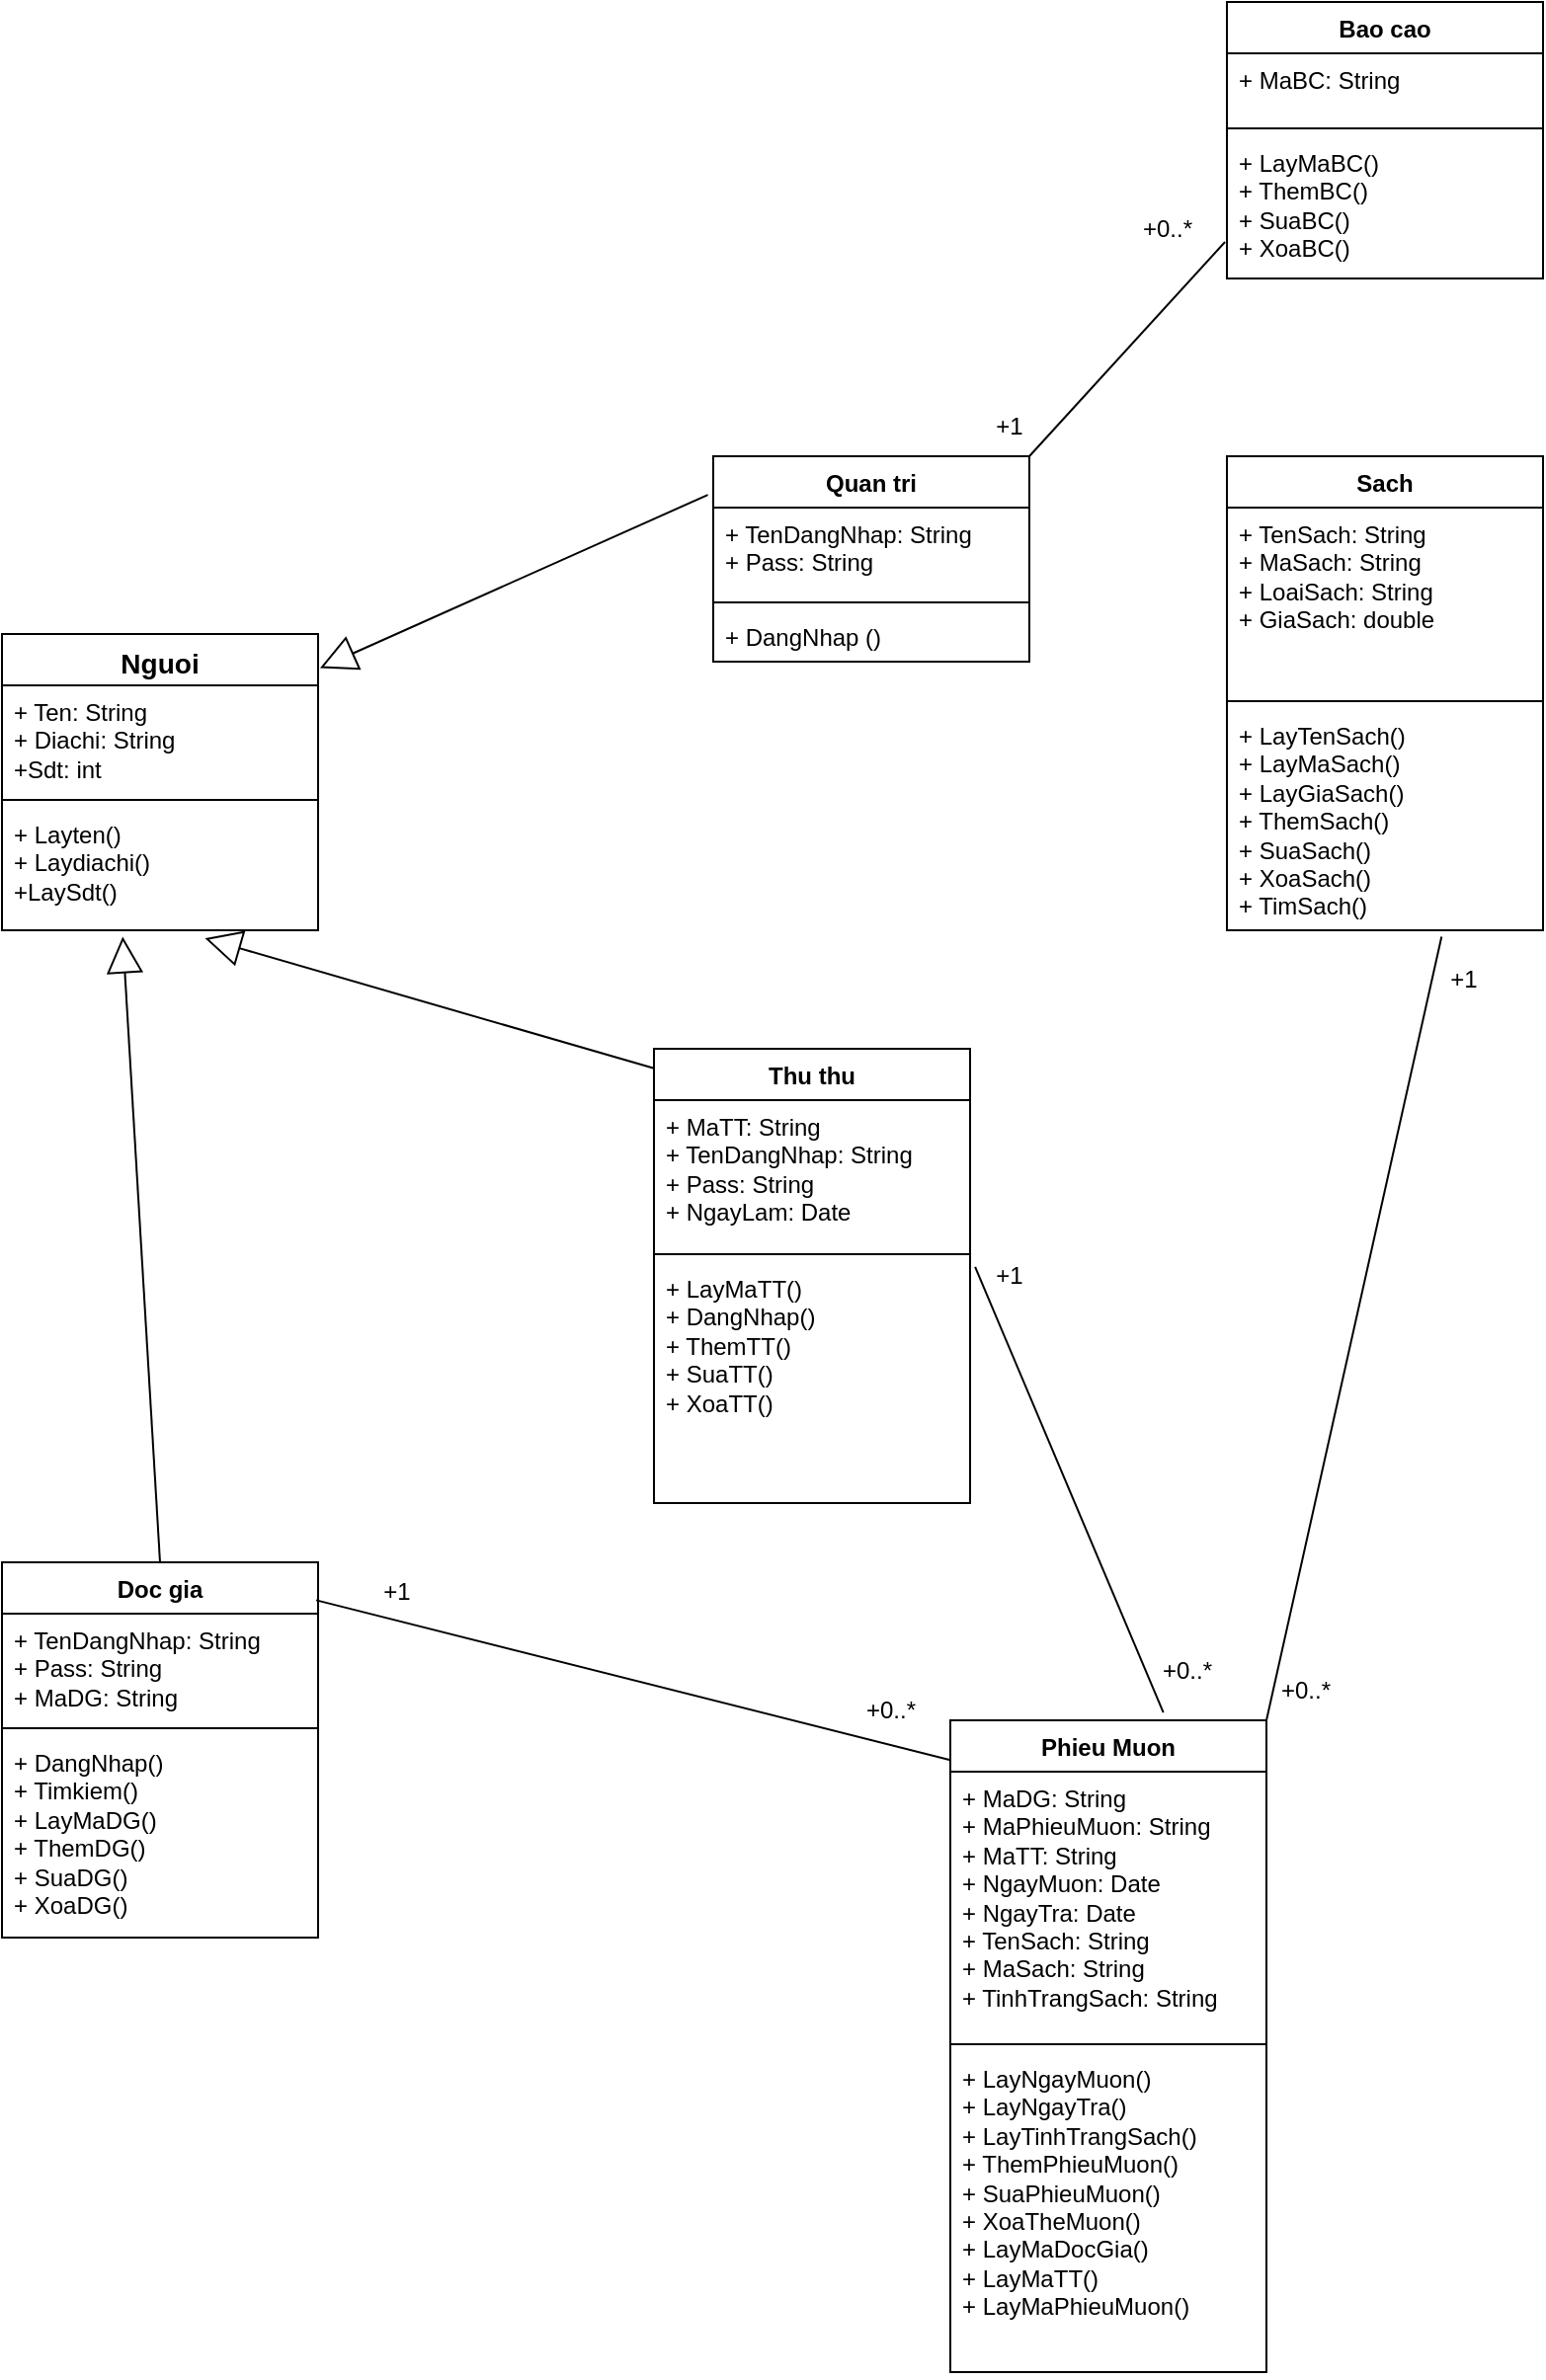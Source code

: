 <mxfile version="28.2.3">
  <diagram name="Trang-1" id="AEQP5JBtqzU2_EXh_gh1">
    <mxGraphModel dx="1708" dy="1918" grid="1" gridSize="10" guides="1" tooltips="1" connect="1" arrows="1" fold="1" page="1" pageScale="1" pageWidth="827" pageHeight="1169" math="0" shadow="0">
      <root>
        <mxCell id="0" />
        <mxCell id="1" parent="0" />
        <mxCell id="8OcR8uSshYEJczTQcEPB-1" value="&lt;span style=&quot;font-size: 14px;&quot;&gt;Nguoi&lt;/span&gt;" style="swimlane;fontStyle=1;align=center;verticalAlign=top;childLayout=stackLayout;horizontal=1;startSize=26;horizontalStack=0;resizeParent=1;resizeParentMax=0;resizeLast=0;collapsible=1;marginBottom=0;whiteSpace=wrap;html=1;" parent="1" vertex="1">
          <mxGeometry x="80" y="-150" width="160" height="150" as="geometry" />
        </mxCell>
        <mxCell id="8OcR8uSshYEJczTQcEPB-2" value="+ Ten: String&lt;div&gt;+ Diachi: String&amp;nbsp;&lt;/div&gt;&lt;div&gt;+Sdt: int&lt;/div&gt;" style="text;strokeColor=none;fillColor=none;align=left;verticalAlign=top;spacingLeft=4;spacingRight=4;overflow=hidden;rotatable=0;points=[[0,0.5],[1,0.5]];portConstraint=eastwest;whiteSpace=wrap;html=1;" parent="8OcR8uSshYEJczTQcEPB-1" vertex="1">
          <mxGeometry y="26" width="160" height="54" as="geometry" />
        </mxCell>
        <mxCell id="8OcR8uSshYEJczTQcEPB-3" value="" style="line;strokeWidth=1;fillColor=none;align=left;verticalAlign=middle;spacingTop=-1;spacingLeft=3;spacingRight=3;rotatable=0;labelPosition=right;points=[];portConstraint=eastwest;strokeColor=inherit;" parent="8OcR8uSshYEJczTQcEPB-1" vertex="1">
          <mxGeometry y="80" width="160" height="8" as="geometry" />
        </mxCell>
        <mxCell id="8OcR8uSshYEJczTQcEPB-4" value="+ Layten()&lt;div&gt;+ Laydiachi()&lt;/div&gt;&lt;div&gt;+LaySdt()&lt;br&gt;&lt;div&gt;&lt;br&gt;&lt;/div&gt;&lt;div&gt;&lt;br&gt;&lt;/div&gt;&lt;/div&gt;" style="text;strokeColor=none;fillColor=none;align=left;verticalAlign=top;spacingLeft=4;spacingRight=4;overflow=hidden;rotatable=0;points=[[0,0.5],[1,0.5]];portConstraint=eastwest;whiteSpace=wrap;html=1;" parent="8OcR8uSshYEJczTQcEPB-1" vertex="1">
          <mxGeometry y="88" width="160" height="62" as="geometry" />
        </mxCell>
        <mxCell id="8OcR8uSshYEJczTQcEPB-5" value="Doc gia" style="swimlane;fontStyle=1;align=center;verticalAlign=top;childLayout=stackLayout;horizontal=1;startSize=26;horizontalStack=0;resizeParent=1;resizeParentMax=0;resizeLast=0;collapsible=1;marginBottom=0;whiteSpace=wrap;html=1;" parent="1" vertex="1">
          <mxGeometry x="80" y="320" width="160" height="190" as="geometry" />
        </mxCell>
        <mxCell id="8OcR8uSshYEJczTQcEPB-6" value="+ TenDangNhap: String&lt;div&gt;+ Pass: String&lt;/div&gt;&lt;div&gt;+ MaDG: String&lt;/div&gt;" style="text;strokeColor=none;fillColor=none;align=left;verticalAlign=top;spacingLeft=4;spacingRight=4;overflow=hidden;rotatable=0;points=[[0,0.5],[1,0.5]];portConstraint=eastwest;whiteSpace=wrap;html=1;" parent="8OcR8uSshYEJczTQcEPB-5" vertex="1">
          <mxGeometry y="26" width="160" height="54" as="geometry" />
        </mxCell>
        <mxCell id="8OcR8uSshYEJczTQcEPB-7" value="" style="line;strokeWidth=1;fillColor=none;align=left;verticalAlign=middle;spacingTop=-1;spacingLeft=3;spacingRight=3;rotatable=0;labelPosition=right;points=[];portConstraint=eastwest;strokeColor=inherit;" parent="8OcR8uSshYEJczTQcEPB-5" vertex="1">
          <mxGeometry y="80" width="160" height="8" as="geometry" />
        </mxCell>
        <mxCell id="8OcR8uSshYEJczTQcEPB-8" value="+ DangNhap()&lt;div&gt;+ Timkiem()&lt;/div&gt;&lt;div&gt;+ LayMaDG()&lt;/div&gt;&lt;div&gt;+ ThemDG()&lt;/div&gt;&lt;div&gt;+ SuaDG()&lt;/div&gt;&lt;div&gt;+ XoaDG()&lt;/div&gt;" style="text;strokeColor=none;fillColor=none;align=left;verticalAlign=top;spacingLeft=4;spacingRight=4;overflow=hidden;rotatable=0;points=[[0,0.5],[1,0.5]];portConstraint=eastwest;whiteSpace=wrap;html=1;" parent="8OcR8uSshYEJczTQcEPB-5" vertex="1">
          <mxGeometry y="88" width="160" height="102" as="geometry" />
        </mxCell>
        <mxCell id="8OcR8uSshYEJczTQcEPB-9" value="Quan tri" style="swimlane;fontStyle=1;align=center;verticalAlign=top;childLayout=stackLayout;horizontal=1;startSize=26;horizontalStack=0;resizeParent=1;resizeParentMax=0;resizeLast=0;collapsible=1;marginBottom=0;whiteSpace=wrap;html=1;" parent="1" vertex="1">
          <mxGeometry x="440" y="-240" width="160" height="104" as="geometry" />
        </mxCell>
        <mxCell id="8OcR8uSshYEJczTQcEPB-10" value="+ TenDangNhap: String&lt;div&gt;+ Pass: String&lt;/div&gt;" style="text;strokeColor=none;fillColor=none;align=left;verticalAlign=top;spacingLeft=4;spacingRight=4;overflow=hidden;rotatable=0;points=[[0,0.5],[1,0.5]];portConstraint=eastwest;whiteSpace=wrap;html=1;" parent="8OcR8uSshYEJczTQcEPB-9" vertex="1">
          <mxGeometry y="26" width="160" height="44" as="geometry" />
        </mxCell>
        <mxCell id="8OcR8uSshYEJczTQcEPB-11" value="" style="line;strokeWidth=1;fillColor=none;align=left;verticalAlign=middle;spacingTop=-1;spacingLeft=3;spacingRight=3;rotatable=0;labelPosition=right;points=[];portConstraint=eastwest;strokeColor=inherit;" parent="8OcR8uSshYEJczTQcEPB-9" vertex="1">
          <mxGeometry y="70" width="160" height="8" as="geometry" />
        </mxCell>
        <mxCell id="8OcR8uSshYEJczTQcEPB-12" value="+ DangNhap ()" style="text;strokeColor=none;fillColor=none;align=left;verticalAlign=top;spacingLeft=4;spacingRight=4;overflow=hidden;rotatable=0;points=[[0,0.5],[1,0.5]];portConstraint=eastwest;whiteSpace=wrap;html=1;" parent="8OcR8uSshYEJczTQcEPB-9" vertex="1">
          <mxGeometry y="78" width="160" height="26" as="geometry" />
        </mxCell>
        <mxCell id="8OcR8uSshYEJczTQcEPB-13" value="Thu thu" style="swimlane;fontStyle=1;align=center;verticalAlign=top;childLayout=stackLayout;horizontal=1;startSize=26;horizontalStack=0;resizeParent=1;resizeParentMax=0;resizeLast=0;collapsible=1;marginBottom=0;whiteSpace=wrap;html=1;" parent="1" vertex="1">
          <mxGeometry x="410" y="60" width="160" height="230" as="geometry" />
        </mxCell>
        <mxCell id="8OcR8uSshYEJczTQcEPB-14" value="+ MaTT: String&lt;div&gt;+ TenDangNhap: String&lt;/div&gt;&lt;div&gt;+ Pass: String&lt;/div&gt;&lt;div&gt;+ NgayLam: Date&lt;/div&gt;" style="text;strokeColor=none;fillColor=none;align=left;verticalAlign=top;spacingLeft=4;spacingRight=4;overflow=hidden;rotatable=0;points=[[0,0.5],[1,0.5]];portConstraint=eastwest;whiteSpace=wrap;html=1;" parent="8OcR8uSshYEJczTQcEPB-13" vertex="1">
          <mxGeometry y="26" width="160" height="74" as="geometry" />
        </mxCell>
        <mxCell id="8OcR8uSshYEJczTQcEPB-15" value="" style="line;strokeWidth=1;fillColor=none;align=left;verticalAlign=middle;spacingTop=-1;spacingLeft=3;spacingRight=3;rotatable=0;labelPosition=right;points=[];portConstraint=eastwest;strokeColor=inherit;" parent="8OcR8uSshYEJczTQcEPB-13" vertex="1">
          <mxGeometry y="100" width="160" height="8" as="geometry" />
        </mxCell>
        <mxCell id="8OcR8uSshYEJczTQcEPB-16" value="+ LayMaTT()&lt;div&gt;+ DangNhap()&lt;/div&gt;&lt;div&gt;+ ThemTT()&lt;/div&gt;&lt;div&gt;+ SuaTT()&lt;/div&gt;&lt;div&gt;+ XoaTT()&lt;/div&gt;" style="text;strokeColor=none;fillColor=none;align=left;verticalAlign=top;spacingLeft=4;spacingRight=4;overflow=hidden;rotatable=0;points=[[0,0.5],[1,0.5]];portConstraint=eastwest;whiteSpace=wrap;html=1;" parent="8OcR8uSshYEJczTQcEPB-13" vertex="1">
          <mxGeometry y="108" width="160" height="122" as="geometry" />
        </mxCell>
        <mxCell id="8OcR8uSshYEJczTQcEPB-17" value="Sach" style="swimlane;fontStyle=1;align=center;verticalAlign=top;childLayout=stackLayout;horizontal=1;startSize=26;horizontalStack=0;resizeParent=1;resizeParentMax=0;resizeLast=0;collapsible=1;marginBottom=0;whiteSpace=wrap;html=1;" parent="1" vertex="1">
          <mxGeometry x="700" y="-240" width="160" height="240" as="geometry" />
        </mxCell>
        <mxCell id="8OcR8uSshYEJczTQcEPB-18" value="+ TenSach: String&lt;div&gt;+ MaSach: String&lt;/div&gt;&lt;div&gt;+ LoaiSach: String&lt;/div&gt;&lt;div&gt;+ GiaSach: double&lt;/div&gt;" style="text;strokeColor=none;fillColor=none;align=left;verticalAlign=top;spacingLeft=4;spacingRight=4;overflow=hidden;rotatable=0;points=[[0,0.5],[1,0.5]];portConstraint=eastwest;whiteSpace=wrap;html=1;" parent="8OcR8uSshYEJczTQcEPB-17" vertex="1">
          <mxGeometry y="26" width="160" height="94" as="geometry" />
        </mxCell>
        <mxCell id="8OcR8uSshYEJczTQcEPB-19" value="" style="line;strokeWidth=1;fillColor=none;align=left;verticalAlign=middle;spacingTop=-1;spacingLeft=3;spacingRight=3;rotatable=0;labelPosition=right;points=[];portConstraint=eastwest;strokeColor=inherit;" parent="8OcR8uSshYEJczTQcEPB-17" vertex="1">
          <mxGeometry y="120" width="160" height="8" as="geometry" />
        </mxCell>
        <mxCell id="8OcR8uSshYEJczTQcEPB-20" value="+ LayTenSach()&lt;div&gt;+ LayMaSach()&lt;/div&gt;&lt;div&gt;+ LayGiaSach()&lt;/div&gt;&lt;div&gt;+ ThemSach()&lt;/div&gt;&lt;div&gt;+ SuaSach()&lt;/div&gt;&lt;div&gt;+ XoaSach()&lt;/div&gt;&lt;div&gt;+ TimSach()&lt;/div&gt;" style="text;strokeColor=none;fillColor=none;align=left;verticalAlign=top;spacingLeft=4;spacingRight=4;overflow=hidden;rotatable=0;points=[[0,0.5],[1,0.5]];portConstraint=eastwest;whiteSpace=wrap;html=1;" parent="8OcR8uSshYEJczTQcEPB-17" vertex="1">
          <mxGeometry y="128" width="160" height="112" as="geometry" />
        </mxCell>
        <mxCell id="_Q573ntrVeTTfP7_r6QL-3" value="Phieu Muon" style="swimlane;fontStyle=1;align=center;verticalAlign=top;childLayout=stackLayout;horizontal=1;startSize=26;horizontalStack=0;resizeParent=1;resizeParentMax=0;resizeLast=0;collapsible=1;marginBottom=0;whiteSpace=wrap;html=1;" vertex="1" parent="1">
          <mxGeometry x="560" y="400" width="160" height="330" as="geometry" />
        </mxCell>
        <mxCell id="_Q573ntrVeTTfP7_r6QL-4" value="+ MaDG: String&lt;div&gt;+ MaPhieuMuon: String&lt;br&gt;&lt;div&gt;+ MaTT: String&lt;/div&gt;&lt;div&gt;+ NgayMuon: Date&lt;/div&gt;&lt;div&gt;+ NgayTra: Date&lt;/div&gt;&lt;div&gt;+ TenSach: String&lt;/div&gt;&lt;div&gt;+ MaSach: String&lt;/div&gt;&lt;div&gt;+ TinhTrangSach: String&lt;/div&gt;&lt;/div&gt;" style="text;strokeColor=none;fillColor=none;align=left;verticalAlign=top;spacingLeft=4;spacingRight=4;overflow=hidden;rotatable=0;points=[[0,0.5],[1,0.5]];portConstraint=eastwest;whiteSpace=wrap;html=1;" vertex="1" parent="_Q573ntrVeTTfP7_r6QL-3">
          <mxGeometry y="26" width="160" height="134" as="geometry" />
        </mxCell>
        <mxCell id="_Q573ntrVeTTfP7_r6QL-5" value="" style="line;strokeWidth=1;fillColor=none;align=left;verticalAlign=middle;spacingTop=-1;spacingLeft=3;spacingRight=3;rotatable=0;labelPosition=right;points=[];portConstraint=eastwest;strokeColor=inherit;" vertex="1" parent="_Q573ntrVeTTfP7_r6QL-3">
          <mxGeometry y="160" width="160" height="8" as="geometry" />
        </mxCell>
        <mxCell id="_Q573ntrVeTTfP7_r6QL-6" value="+ LayNgayMuon()&lt;div&gt;+ LayNgayTra()&lt;/div&gt;&lt;div&gt;+ LayTinhTrangSach()&lt;/div&gt;&lt;div&gt;+ ThemPhieuMuon()&lt;/div&gt;&lt;div&gt;+ SuaPhieuMuon()&lt;/div&gt;&lt;div&gt;+ XoaTheMuon()&lt;/div&gt;&lt;div&gt;+ LayMaDocGia()&lt;/div&gt;&lt;div&gt;+ LayMaTT()&lt;/div&gt;&lt;div&gt;+ LayMaPhieuMuon()&lt;/div&gt;&lt;div&gt;&lt;br&gt;&lt;/div&gt;" style="text;strokeColor=none;fillColor=none;align=left;verticalAlign=top;spacingLeft=4;spacingRight=4;overflow=hidden;rotatable=0;points=[[0,0.5],[1,0.5]];portConstraint=eastwest;whiteSpace=wrap;html=1;" vertex="1" parent="_Q573ntrVeTTfP7_r6QL-3">
          <mxGeometry y="168" width="160" height="162" as="geometry" />
        </mxCell>
        <mxCell id="_Q573ntrVeTTfP7_r6QL-9" value="" style="endArrow=block;endSize=16;endFill=0;html=1;rounded=0;exitX=-0.017;exitY=0.188;exitDx=0;exitDy=0;exitPerimeter=0;entryX=1.006;entryY=0.115;entryDx=0;entryDy=0;entryPerimeter=0;" edge="1" parent="1" source="8OcR8uSshYEJczTQcEPB-9" target="8OcR8uSshYEJczTQcEPB-1">
          <mxGeometry y="30" width="160" relative="1" as="geometry">
            <mxPoint x="110" y="-350" as="sourcePoint" />
            <mxPoint x="270" y="-350" as="targetPoint" />
            <mxPoint as="offset" />
          </mxGeometry>
        </mxCell>
        <mxCell id="_Q573ntrVeTTfP7_r6QL-10" value="" style="endArrow=block;endSize=16;endFill=0;html=1;rounded=0;exitX=0.5;exitY=0;exitDx=0;exitDy=0;entryX=0.382;entryY=1.052;entryDx=0;entryDy=0;entryPerimeter=0;" edge="1" parent="1" source="8OcR8uSshYEJczTQcEPB-5" target="8OcR8uSshYEJczTQcEPB-4">
          <mxGeometry y="30" width="160" relative="1" as="geometry">
            <mxPoint x="414" y="309" as="sourcePoint" />
            <mxPoint x="270" y="160" as="targetPoint" />
            <mxPoint as="offset" />
          </mxGeometry>
        </mxCell>
        <mxCell id="_Q573ntrVeTTfP7_r6QL-11" value="" style="endArrow=block;endSize=16;endFill=0;html=1;rounded=0;exitX=0;exitY=0.043;exitDx=0;exitDy=0;exitPerimeter=0;entryX=0.642;entryY=1.065;entryDx=0;entryDy=0;entryPerimeter=0;" edge="1" parent="1" source="8OcR8uSshYEJczTQcEPB-13" target="8OcR8uSshYEJczTQcEPB-4">
          <mxGeometry y="30" width="160" relative="1" as="geometry">
            <mxPoint x="364" y="319" as="sourcePoint" />
            <mxPoint x="220" y="170" as="targetPoint" />
            <mxPoint as="offset" />
          </mxGeometry>
        </mxCell>
        <mxCell id="_Q573ntrVeTTfP7_r6QL-14" value="+1" style="text;html=1;align=center;verticalAlign=middle;whiteSpace=wrap;rounded=0;" vertex="1" parent="1">
          <mxGeometry x="250" y="320" width="60" height="30" as="geometry" />
        </mxCell>
        <mxCell id="_Q573ntrVeTTfP7_r6QL-17" value="+0..*" style="text;html=1;align=center;verticalAlign=middle;whiteSpace=wrap;rounded=0;" vertex="1" parent="1">
          <mxGeometry x="500" y="380" width="60" height="30" as="geometry" />
        </mxCell>
        <mxCell id="_Q573ntrVeTTfP7_r6QL-18" value="" style="endArrow=none;html=1;rounded=0;exitX=0;exitY=0.061;exitDx=0;exitDy=0;exitPerimeter=0;entryX=0.994;entryY=0.101;entryDx=0;entryDy=0;entryPerimeter=0;" edge="1" parent="1" source="_Q573ntrVeTTfP7_r6QL-3" target="8OcR8uSshYEJczTQcEPB-5">
          <mxGeometry width="50" height="50" relative="1" as="geometry">
            <mxPoint x="660" y="430" as="sourcePoint" />
            <mxPoint x="710" y="380" as="targetPoint" />
          </mxGeometry>
        </mxCell>
        <mxCell id="_Q573ntrVeTTfP7_r6QL-19" value="+1" style="text;html=1;align=center;verticalAlign=middle;whiteSpace=wrap;rounded=0;" vertex="1" parent="1">
          <mxGeometry x="560" y="160" width="60" height="30" as="geometry" />
        </mxCell>
        <mxCell id="_Q573ntrVeTTfP7_r6QL-20" value="+0..*" style="text;html=1;align=center;verticalAlign=middle;whiteSpace=wrap;rounded=0;" vertex="1" parent="1">
          <mxGeometry x="650" y="360" width="60" height="30" as="geometry" />
        </mxCell>
        <mxCell id="_Q573ntrVeTTfP7_r6QL-21" value="" style="endArrow=none;html=1;rounded=0;exitX=0.674;exitY=-0.012;exitDx=0;exitDy=0;exitPerimeter=0;entryX=1.016;entryY=0.02;entryDx=0;entryDy=0;entryPerimeter=0;" edge="1" parent="1" source="_Q573ntrVeTTfP7_r6QL-3" target="8OcR8uSshYEJczTQcEPB-16">
          <mxGeometry width="50" height="50" relative="1" as="geometry">
            <mxPoint x="931" y="260" as="sourcePoint" />
            <mxPoint x="610" y="179" as="targetPoint" />
          </mxGeometry>
        </mxCell>
        <mxCell id="_Q573ntrVeTTfP7_r6QL-23" value="+1" style="text;html=1;align=center;verticalAlign=middle;whiteSpace=wrap;rounded=0;" vertex="1" parent="1">
          <mxGeometry x="790" y="10" width="60" height="30" as="geometry" />
        </mxCell>
        <mxCell id="_Q573ntrVeTTfP7_r6QL-24" value="+0..*" style="text;html=1;align=center;verticalAlign=middle;whiteSpace=wrap;rounded=0;" vertex="1" parent="1">
          <mxGeometry x="710" y="370" width="60" height="30" as="geometry" />
        </mxCell>
        <mxCell id="_Q573ntrVeTTfP7_r6QL-25" value="" style="endArrow=none;html=1;rounded=0;exitX=1;exitY=0;exitDx=0;exitDy=0;entryX=0.679;entryY=1.029;entryDx=0;entryDy=0;entryPerimeter=0;" edge="1" parent="1" source="_Q573ntrVeTTfP7_r6QL-3" target="8OcR8uSshYEJczTQcEPB-20">
          <mxGeometry width="50" height="50" relative="1" as="geometry">
            <mxPoint x="1031" y="190" as="sourcePoint" />
            <mxPoint x="710" y="109" as="targetPoint" />
          </mxGeometry>
        </mxCell>
        <mxCell id="_Q573ntrVeTTfP7_r6QL-27" value="Bao cao" style="swimlane;fontStyle=1;align=center;verticalAlign=top;childLayout=stackLayout;horizontal=1;startSize=26;horizontalStack=0;resizeParent=1;resizeParentMax=0;resizeLast=0;collapsible=1;marginBottom=0;whiteSpace=wrap;html=1;" vertex="1" parent="1">
          <mxGeometry x="700" y="-470" width="160" height="140" as="geometry" />
        </mxCell>
        <mxCell id="_Q573ntrVeTTfP7_r6QL-28" value="+ MaBC: String" style="text;strokeColor=none;fillColor=none;align=left;verticalAlign=top;spacingLeft=4;spacingRight=4;overflow=hidden;rotatable=0;points=[[0,0.5],[1,0.5]];portConstraint=eastwest;whiteSpace=wrap;html=1;" vertex="1" parent="_Q573ntrVeTTfP7_r6QL-27">
          <mxGeometry y="26" width="160" height="34" as="geometry" />
        </mxCell>
        <mxCell id="_Q573ntrVeTTfP7_r6QL-29" value="" style="line;strokeWidth=1;fillColor=none;align=left;verticalAlign=middle;spacingTop=-1;spacingLeft=3;spacingRight=3;rotatable=0;labelPosition=right;points=[];portConstraint=eastwest;strokeColor=inherit;" vertex="1" parent="_Q573ntrVeTTfP7_r6QL-27">
          <mxGeometry y="60" width="160" height="8" as="geometry" />
        </mxCell>
        <mxCell id="_Q573ntrVeTTfP7_r6QL-30" value="+ LayMaBC()&lt;div&gt;+ ThemBC()&lt;/div&gt;&lt;div&gt;+ SuaBC()&lt;/div&gt;&lt;div&gt;+ XoaBC()&lt;/div&gt;" style="text;strokeColor=none;fillColor=none;align=left;verticalAlign=top;spacingLeft=4;spacingRight=4;overflow=hidden;rotatable=0;points=[[0,0.5],[1,0.5]];portConstraint=eastwest;whiteSpace=wrap;html=1;" vertex="1" parent="_Q573ntrVeTTfP7_r6QL-27">
          <mxGeometry y="68" width="160" height="72" as="geometry" />
        </mxCell>
        <mxCell id="_Q573ntrVeTTfP7_r6QL-32" value="+1" style="text;html=1;align=center;verticalAlign=middle;whiteSpace=wrap;rounded=0;" vertex="1" parent="1">
          <mxGeometry x="560" y="-270" width="60" height="30" as="geometry" />
        </mxCell>
        <mxCell id="_Q573ntrVeTTfP7_r6QL-33" value="+0..*" style="text;html=1;align=center;verticalAlign=middle;whiteSpace=wrap;rounded=0;" vertex="1" parent="1">
          <mxGeometry x="640" y="-370" width="60" height="30" as="geometry" />
        </mxCell>
        <mxCell id="_Q573ntrVeTTfP7_r6QL-34" value="" style="endArrow=none;html=1;rounded=0;exitX=-0.006;exitY=0.743;exitDx=0;exitDy=0;exitPerimeter=0;entryX=1;entryY=0;entryDx=0;entryDy=0;" edge="1" parent="1" source="_Q573ntrVeTTfP7_r6QL-30" target="8OcR8uSshYEJczTQcEPB-9">
          <mxGeometry width="50" height="50" relative="1" as="geometry">
            <mxPoint x="1201" y="-200" as="sourcePoint" />
            <mxPoint x="880" y="-281" as="targetPoint" />
          </mxGeometry>
        </mxCell>
      </root>
    </mxGraphModel>
  </diagram>
</mxfile>

